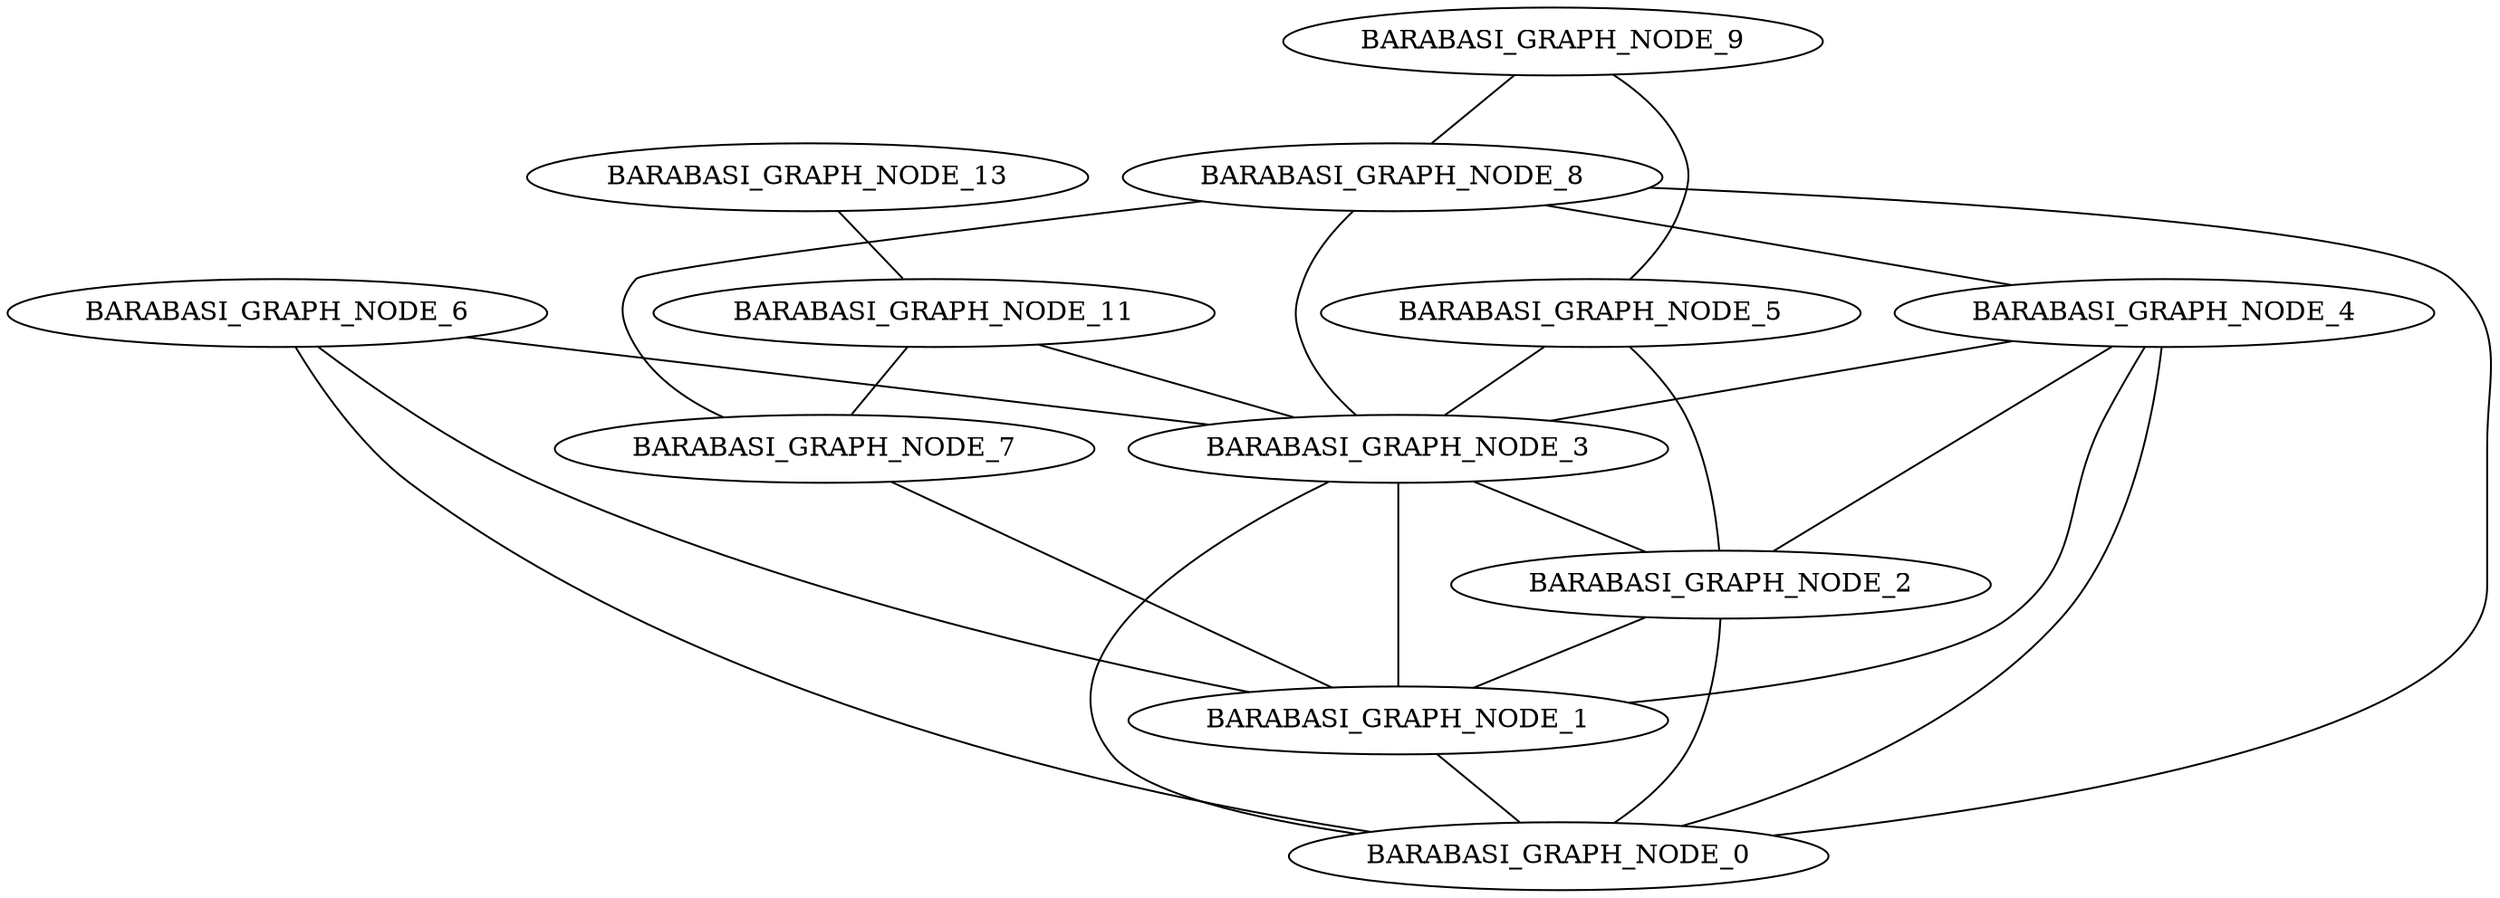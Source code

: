 graph BARABASI_GRAPH{
BARABASI_GRAPH_NODE_1 -- BARABASI_GRAPH_NODE_0;
BARABASI_GRAPH_NODE_2 -- BARABASI_GRAPH_NODE_1;
BARABASI_GRAPH_NODE_2 -- BARABASI_GRAPH_NODE_0;
BARABASI_GRAPH_NODE_3 -- BARABASI_GRAPH_NODE_1;
BARABASI_GRAPH_NODE_3 -- BARABASI_GRAPH_NODE_2;
BARABASI_GRAPH_NODE_3 -- BARABASI_GRAPH_NODE_0;
BARABASI_GRAPH_NODE_4 -- BARABASI_GRAPH_NODE_1;
BARABASI_GRAPH_NODE_4 -- BARABASI_GRAPH_NODE_2;
BARABASI_GRAPH_NODE_4 -- BARABASI_GRAPH_NODE_0;
BARABASI_GRAPH_NODE_4 -- BARABASI_GRAPH_NODE_3;
BARABASI_GRAPH_NODE_5 -- BARABASI_GRAPH_NODE_2;
BARABASI_GRAPH_NODE_5 -- BARABASI_GRAPH_NODE_3;
BARABASI_GRAPH_NODE_6 -- BARABASI_GRAPH_NODE_3;
BARABASI_GRAPH_NODE_6 -- BARABASI_GRAPH_NODE_0;
BARABASI_GRAPH_NODE_6 -- BARABASI_GRAPH_NODE_1;
BARABASI_GRAPH_NODE_7 -- BARABASI_GRAPH_NODE_1;
BARABASI_GRAPH_NODE_8 -- BARABASI_GRAPH_NODE_0;
BARABASI_GRAPH_NODE_8 -- BARABASI_GRAPH_NODE_3;
BARABASI_GRAPH_NODE_8 -- BARABASI_GRAPH_NODE_7;
BARABASI_GRAPH_NODE_8 -- BARABASI_GRAPH_NODE_4;
BARABASI_GRAPH_NODE_9 -- BARABASI_GRAPH_NODE_5;
BARABASI_GRAPH_NODE_9 -- BARABASI_GRAPH_NODE_8;
BARABASI_GRAPH_NODE_11 -- BARABASI_GRAPH_NODE_3;
BARABASI_GRAPH_NODE_11 -- BARABASI_GRAPH_NODE_7;
BARABASI_GRAPH_NODE_13 -- BARABASI_GRAPH_NODE_11;
}
